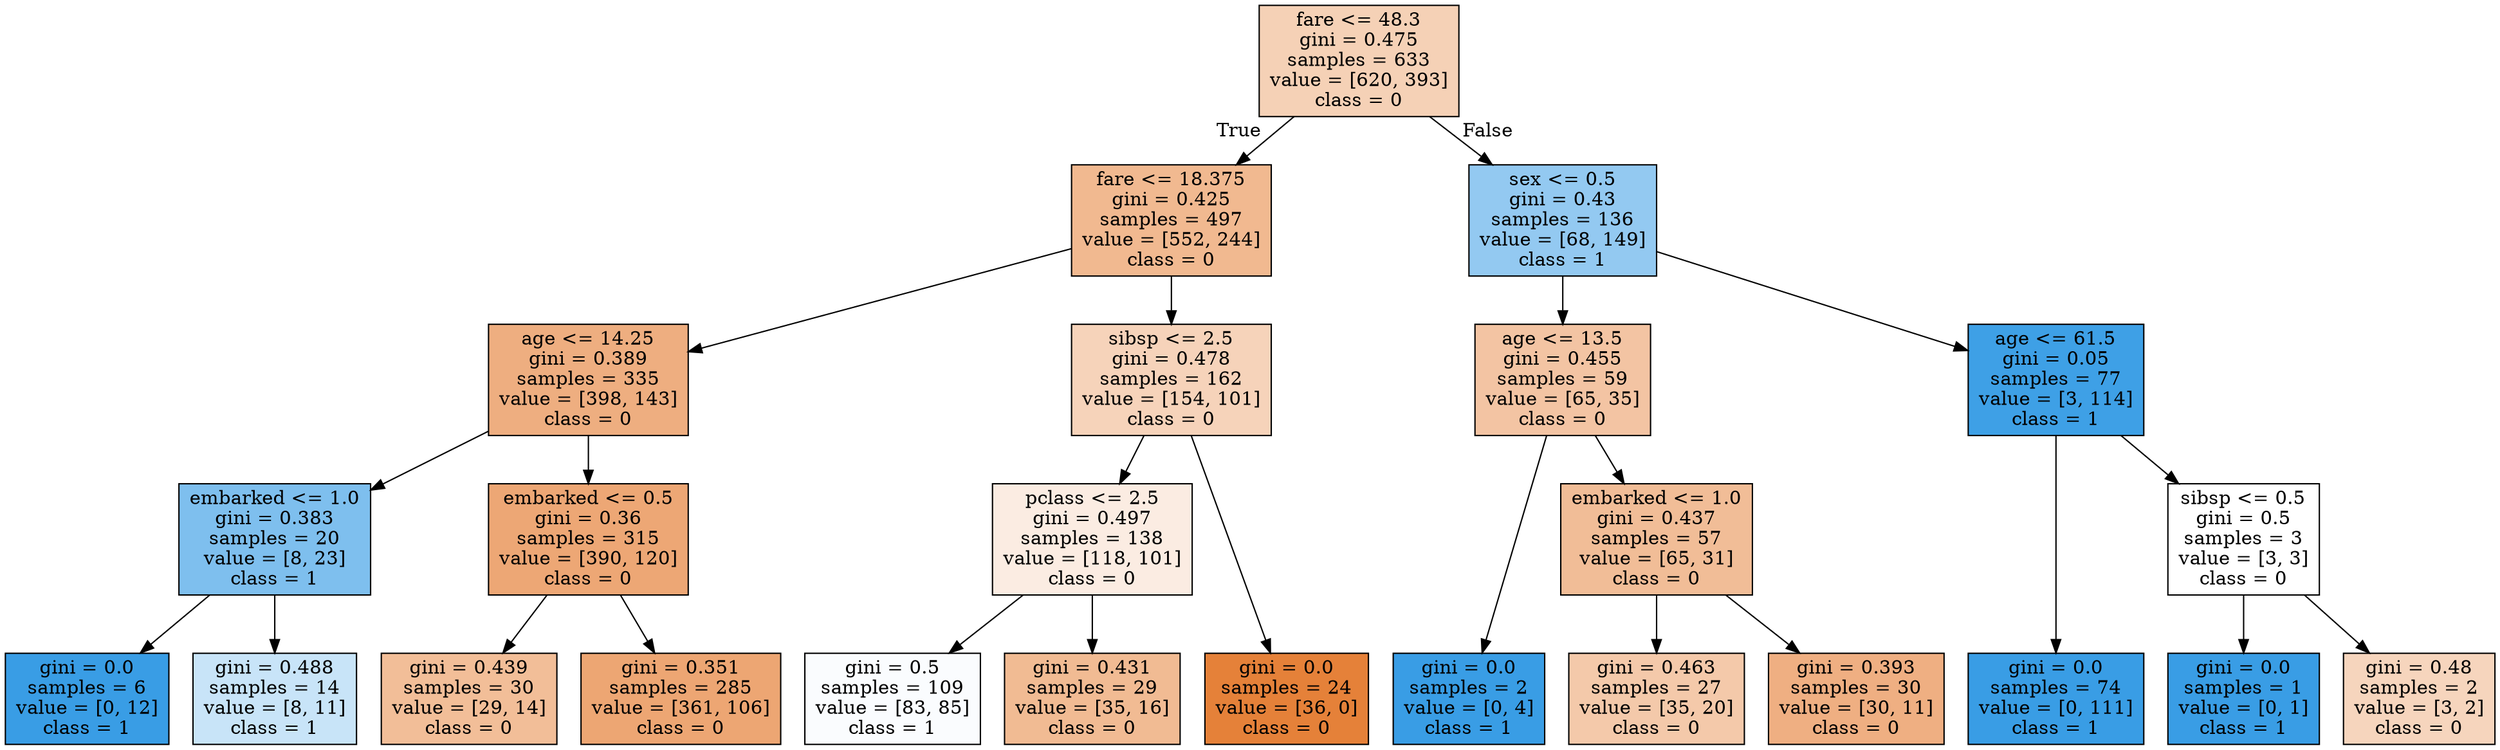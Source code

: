 digraph Tree {
node [shape=box, style="filled", color="black"] ;
graph [ranksep=equally, splines=polyline] ;
0 [label="fare <= 48.3\ngini = 0.475\nsamples = 633\nvalue = [620, 393]\nclass = 0", fillcolor="#e581395d"] ;
1 [label="fare <= 18.375\ngini = 0.425\nsamples = 497\nvalue = [552, 244]\nclass = 0", fillcolor="#e581398e"] ;
0 -> 1 [labeldistance=2.5, labelangle=45, headlabel="True"] ;
2 [label="age <= 14.25\ngini = 0.389\nsamples = 335\nvalue = [398, 143]\nclass = 0", fillcolor="#e58139a3"] ;
1 -> 2 ;
3 [label="embarked <= 1.0\ngini = 0.383\nsamples = 20\nvalue = [8, 23]\nclass = 1", fillcolor="#399de5a6"] ;
2 -> 3 ;
4 [label="gini = 0.0\nsamples = 6\nvalue = [0, 12]\nclass = 1", fillcolor="#399de5ff"] ;
3 -> 4 ;
5 [label="gini = 0.488\nsamples = 14\nvalue = [8, 11]\nclass = 1", fillcolor="#399de546"] ;
3 -> 5 ;
6 [label="embarked <= 0.5\ngini = 0.36\nsamples = 315\nvalue = [390, 120]\nclass = 0", fillcolor="#e58139b1"] ;
2 -> 6 ;
7 [label="gini = 0.439\nsamples = 30\nvalue = [29, 14]\nclass = 0", fillcolor="#e5813984"] ;
6 -> 7 ;
8 [label="gini = 0.351\nsamples = 285\nvalue = [361, 106]\nclass = 0", fillcolor="#e58139b4"] ;
6 -> 8 ;
9 [label="sibsp <= 2.5\ngini = 0.478\nsamples = 162\nvalue = [154, 101]\nclass = 0", fillcolor="#e5813958"] ;
1 -> 9 ;
10 [label="pclass <= 2.5\ngini = 0.497\nsamples = 138\nvalue = [118, 101]\nclass = 0", fillcolor="#e5813925"] ;
9 -> 10 ;
11 [label="gini = 0.5\nsamples = 109\nvalue = [83, 85]\nclass = 1", fillcolor="#399de506"] ;
10 -> 11 ;
12 [label="gini = 0.431\nsamples = 29\nvalue = [35, 16]\nclass = 0", fillcolor="#e581398a"] ;
10 -> 12 ;
13 [label="gini = 0.0\nsamples = 24\nvalue = [36, 0]\nclass = 0", fillcolor="#e58139ff"] ;
9 -> 13 ;
14 [label="sex <= 0.5\ngini = 0.43\nsamples = 136\nvalue = [68, 149]\nclass = 1", fillcolor="#399de58b"] ;
0 -> 14 [labeldistance=2.5, labelangle=-45, headlabel="False"] ;
15 [label="age <= 13.5\ngini = 0.455\nsamples = 59\nvalue = [65, 35]\nclass = 0", fillcolor="#e5813976"] ;
14 -> 15 ;
16 [label="gini = 0.0\nsamples = 2\nvalue = [0, 4]\nclass = 1", fillcolor="#399de5ff"] ;
15 -> 16 ;
17 [label="embarked <= 1.0\ngini = 0.437\nsamples = 57\nvalue = [65, 31]\nclass = 0", fillcolor="#e5813985"] ;
15 -> 17 ;
18 [label="gini = 0.463\nsamples = 27\nvalue = [35, 20]\nclass = 0", fillcolor="#e581396d"] ;
17 -> 18 ;
19 [label="gini = 0.393\nsamples = 30\nvalue = [30, 11]\nclass = 0", fillcolor="#e58139a1"] ;
17 -> 19 ;
20 [label="age <= 61.5\ngini = 0.05\nsamples = 77\nvalue = [3, 114]\nclass = 1", fillcolor="#399de5f8"] ;
14 -> 20 ;
21 [label="gini = 0.0\nsamples = 74\nvalue = [0, 111]\nclass = 1", fillcolor="#399de5ff"] ;
20 -> 21 ;
22 [label="sibsp <= 0.5\ngini = 0.5\nsamples = 3\nvalue = [3, 3]\nclass = 0", fillcolor="#e5813900"] ;
20 -> 22 ;
23 [label="gini = 0.0\nsamples = 1\nvalue = [0, 1]\nclass = 1", fillcolor="#399de5ff"] ;
22 -> 23 ;
24 [label="gini = 0.48\nsamples = 2\nvalue = [3, 2]\nclass = 0", fillcolor="#e5813955"] ;
22 -> 24 ;
{rank=same ; 0} ;
{rank=same ; 1; 14} ;
{rank=same ; 2; 9; 15; 20} ;
{rank=same ; 3; 6; 10; 17; 22} ;
{rank=same ; 4; 5; 7; 8; 11; 12; 13; 16; 18; 19; 21; 23; 24} ;
}